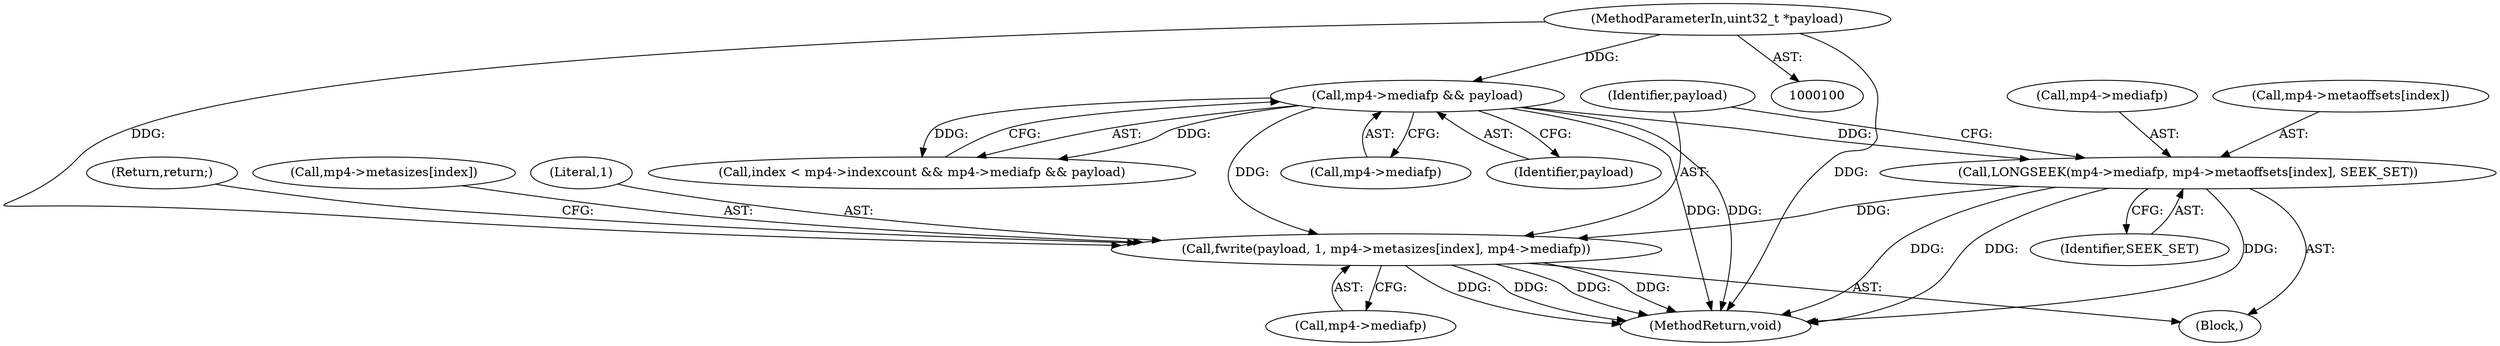 digraph "1_gpmf-parser_341f12cd5b97ab419e53853ca00176457c9f1681_7@API" {
"1000143" [label="(Call,fwrite(payload, 1, mp4->metasizes[index], mp4->mediafp))"];
"1000127" [label="(Call,mp4->mediafp && payload)"];
"1000102" [label="(MethodParameterIn,uint32_t *payload)"];
"1000133" [label="(Call,LONGSEEK(mp4->mediafp, mp4->metaoffsets[index], SEEK_SET))"];
"1000144" [label="(Identifier,payload)"];
"1000102" [label="(MethodParameterIn,uint32_t *payload)"];
"1000133" [label="(Call,LONGSEEK(mp4->mediafp, mp4->metaoffsets[index], SEEK_SET))"];
"1000143" [label="(Call,fwrite(payload, 1, mp4->metasizes[index], mp4->mediafp))"];
"1000134" [label="(Call,mp4->mediafp)"];
"1000132" [label="(Block,)"];
"1000155" [label="(MethodReturn,void)"];
"1000154" [label="(Return,return;)"];
"1000146" [label="(Call,mp4->metasizes[index])"];
"1000121" [label="(Call,index < mp4->indexcount && mp4->mediafp && payload)"];
"1000128" [label="(Call,mp4->mediafp)"];
"1000142" [label="(Identifier,SEEK_SET)"];
"1000137" [label="(Call,mp4->metaoffsets[index])"];
"1000131" [label="(Identifier,payload)"];
"1000145" [label="(Literal,1)"];
"1000151" [label="(Call,mp4->mediafp)"];
"1000127" [label="(Call,mp4->mediafp && payload)"];
"1000143" -> "1000132"  [label="AST: "];
"1000143" -> "1000151"  [label="CFG: "];
"1000144" -> "1000143"  [label="AST: "];
"1000145" -> "1000143"  [label="AST: "];
"1000146" -> "1000143"  [label="AST: "];
"1000151" -> "1000143"  [label="AST: "];
"1000154" -> "1000143"  [label="CFG: "];
"1000143" -> "1000155"  [label="DDG: "];
"1000143" -> "1000155"  [label="DDG: "];
"1000143" -> "1000155"  [label="DDG: "];
"1000143" -> "1000155"  [label="DDG: "];
"1000127" -> "1000143"  [label="DDG: "];
"1000102" -> "1000143"  [label="DDG: "];
"1000133" -> "1000143"  [label="DDG: "];
"1000127" -> "1000121"  [label="AST: "];
"1000127" -> "1000128"  [label="CFG: "];
"1000127" -> "1000131"  [label="CFG: "];
"1000128" -> "1000127"  [label="AST: "];
"1000131" -> "1000127"  [label="AST: "];
"1000121" -> "1000127"  [label="CFG: "];
"1000127" -> "1000155"  [label="DDG: "];
"1000127" -> "1000155"  [label="DDG: "];
"1000127" -> "1000121"  [label="DDG: "];
"1000127" -> "1000121"  [label="DDG: "];
"1000102" -> "1000127"  [label="DDG: "];
"1000127" -> "1000133"  [label="DDG: "];
"1000102" -> "1000100"  [label="AST: "];
"1000102" -> "1000155"  [label="DDG: "];
"1000133" -> "1000132"  [label="AST: "];
"1000133" -> "1000142"  [label="CFG: "];
"1000134" -> "1000133"  [label="AST: "];
"1000137" -> "1000133"  [label="AST: "];
"1000142" -> "1000133"  [label="AST: "];
"1000144" -> "1000133"  [label="CFG: "];
"1000133" -> "1000155"  [label="DDG: "];
"1000133" -> "1000155"  [label="DDG: "];
"1000133" -> "1000155"  [label="DDG: "];
}

